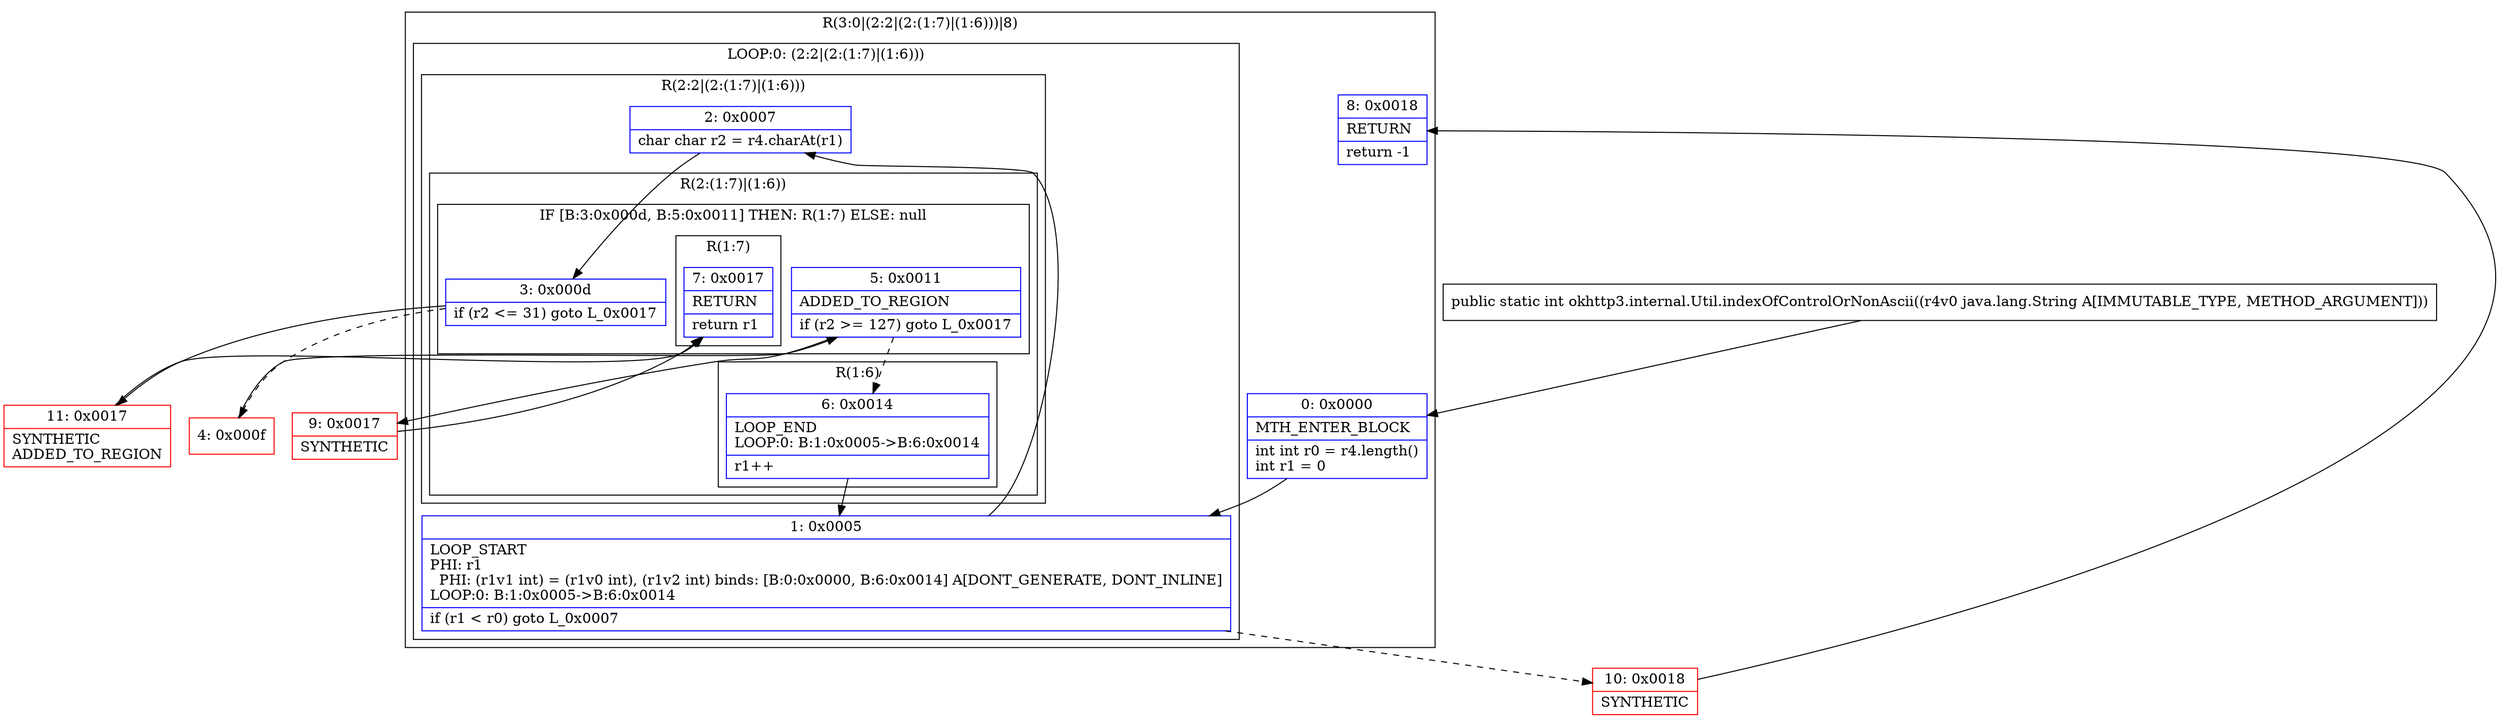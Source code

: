 digraph "CFG forokhttp3.internal.Util.indexOfControlOrNonAscii(Ljava\/lang\/String;)I" {
subgraph cluster_Region_615977251 {
label = "R(3:0|(2:2|(2:(1:7)|(1:6)))|8)";
node [shape=record,color=blue];
Node_0 [shape=record,label="{0\:\ 0x0000|MTH_ENTER_BLOCK\l|int int r0 = r4.length()\lint r1 = 0\l}"];
subgraph cluster_LoopRegion_1481374725 {
label = "LOOP:0: (2:2|(2:(1:7)|(1:6)))";
node [shape=record,color=blue];
Node_1 [shape=record,label="{1\:\ 0x0005|LOOP_START\lPHI: r1 \l  PHI: (r1v1 int) = (r1v0 int), (r1v2 int) binds: [B:0:0x0000, B:6:0x0014] A[DONT_GENERATE, DONT_INLINE]\lLOOP:0: B:1:0x0005\-\>B:6:0x0014\l|if (r1 \< r0) goto L_0x0007\l}"];
subgraph cluster_Region_1587336979 {
label = "R(2:2|(2:(1:7)|(1:6)))";
node [shape=record,color=blue];
Node_2 [shape=record,label="{2\:\ 0x0007|char char r2 = r4.charAt(r1)\l}"];
subgraph cluster_Region_626422721 {
label = "R(2:(1:7)|(1:6))";
node [shape=record,color=blue];
subgraph cluster_IfRegion_1158843516 {
label = "IF [B:3:0x000d, B:5:0x0011] THEN: R(1:7) ELSE: null";
node [shape=record,color=blue];
Node_3 [shape=record,label="{3\:\ 0x000d|if (r2 \<= 31) goto L_0x0017\l}"];
Node_5 [shape=record,label="{5\:\ 0x0011|ADDED_TO_REGION\l|if (r2 \>= 127) goto L_0x0017\l}"];
subgraph cluster_Region_1111423978 {
label = "R(1:7)";
node [shape=record,color=blue];
Node_7 [shape=record,label="{7\:\ 0x0017|RETURN\l|return r1\l}"];
}
}
subgraph cluster_Region_626883303 {
label = "R(1:6)";
node [shape=record,color=blue];
Node_6 [shape=record,label="{6\:\ 0x0014|LOOP_END\lLOOP:0: B:1:0x0005\-\>B:6:0x0014\l|r1++\l}"];
}
}
}
}
Node_8 [shape=record,label="{8\:\ 0x0018|RETURN\l|return \-1\l}"];
}
Node_4 [shape=record,color=red,label="{4\:\ 0x000f}"];
Node_9 [shape=record,color=red,label="{9\:\ 0x0017|SYNTHETIC\l}"];
Node_10 [shape=record,color=red,label="{10\:\ 0x0018|SYNTHETIC\l}"];
Node_11 [shape=record,color=red,label="{11\:\ 0x0017|SYNTHETIC\lADDED_TO_REGION\l}"];
MethodNode[shape=record,label="{public static int okhttp3.internal.Util.indexOfControlOrNonAscii((r4v0 java.lang.String A[IMMUTABLE_TYPE, METHOD_ARGUMENT])) }"];
MethodNode -> Node_0;
Node_0 -> Node_1;
Node_1 -> Node_2;
Node_1 -> Node_10[style=dashed];
Node_2 -> Node_3;
Node_3 -> Node_4[style=dashed];
Node_3 -> Node_11;
Node_5 -> Node_6[style=dashed];
Node_5 -> Node_9;
Node_6 -> Node_1;
Node_4 -> Node_5;
Node_9 -> Node_7;
Node_10 -> Node_8;
Node_11 -> Node_7;
}

